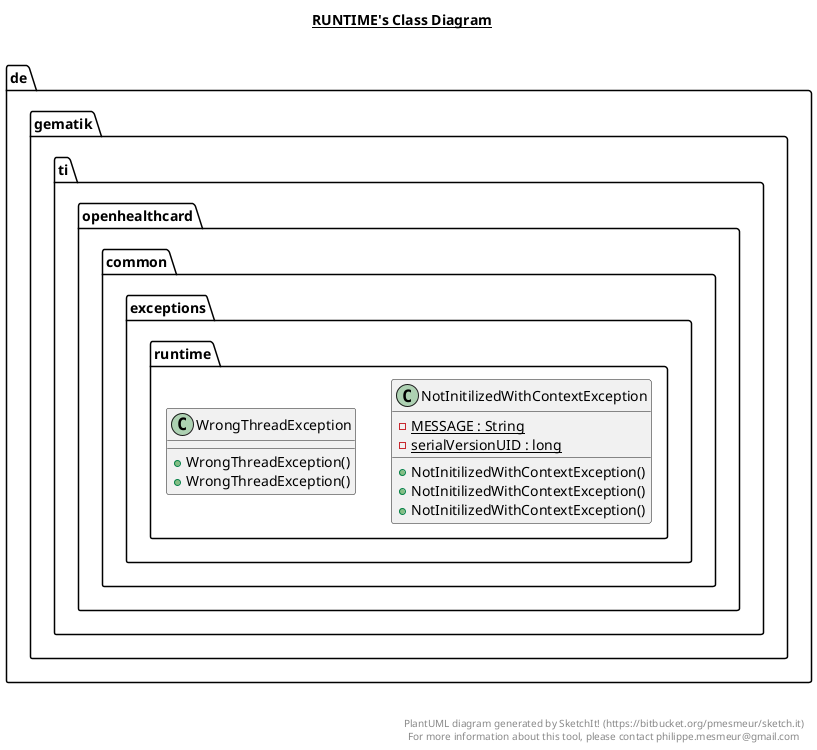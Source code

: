 @startuml

title __RUNTIME's Class Diagram__\n

  namespace de.gematik.ti.openhealthcard.common {
    namespace exceptions.runtime {
      class de.gematik.ti.openhealthcard.common.exceptions.runtime.NotInitilizedWithContextException {
          {static} - MESSAGE : String
          {static} - serialVersionUID : long
          + NotInitilizedWithContextException()
          + NotInitilizedWithContextException()
          + NotInitilizedWithContextException()
      }
    }
  }
  

  namespace de.gematik.ti.openhealthcard.common {
    namespace exceptions.runtime {
      class de.gematik.ti.openhealthcard.common.exceptions.runtime.WrongThreadException {
          + WrongThreadException()
          + WrongThreadException()
      }
    }
  }
  



right footer


PlantUML diagram generated by SketchIt! (https://bitbucket.org/pmesmeur/sketch.it)
For more information about this tool, please contact philippe.mesmeur@gmail.com
endfooter

@enduml
